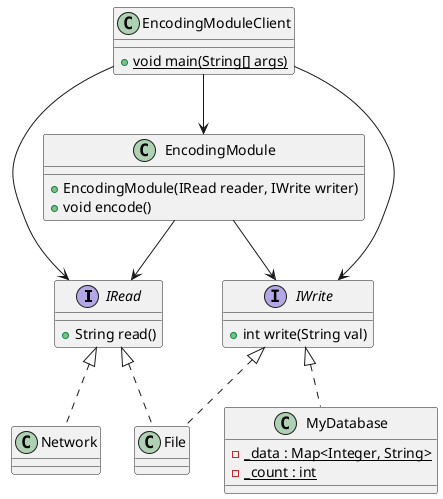 @startuml

interface IRead{
    + String read()
}
interface IWrite{
    + int write(String val)
}

class MyDatabase implements IWrite{
    - {static}  _data : Map<Integer, String>
    - {static} _count : int
}

class File implements IWrite, IRead{
}

class Network implements IRead{
}

class EncodingModule{
    + EncodingModule(IRead reader, IWrite writer)
    + void encode()
}

class EncodingModuleClient{
    + {static} void main(String[] args)
}

EncodingModuleClient --> EncodingModule
EncodingModuleClient --> IRead
EncodingModuleClient --> IWrite
EncodingModule --> IWrite
EncodingModule --> IRead

@enduml
